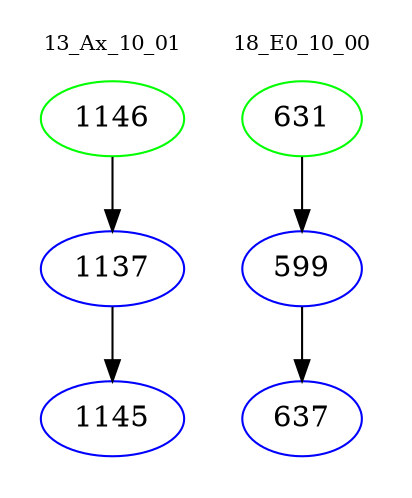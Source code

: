 digraph{
subgraph cluster_0 {
color = white
label = "13_Ax_10_01";
fontsize=10;
T0_1146 [label="1146", color="green"]
T0_1146 -> T0_1137 [color="black"]
T0_1137 [label="1137", color="blue"]
T0_1137 -> T0_1145 [color="black"]
T0_1145 [label="1145", color="blue"]
}
subgraph cluster_1 {
color = white
label = "18_E0_10_00";
fontsize=10;
T1_631 [label="631", color="green"]
T1_631 -> T1_599 [color="black"]
T1_599 [label="599", color="blue"]
T1_599 -> T1_637 [color="black"]
T1_637 [label="637", color="blue"]
}
}
